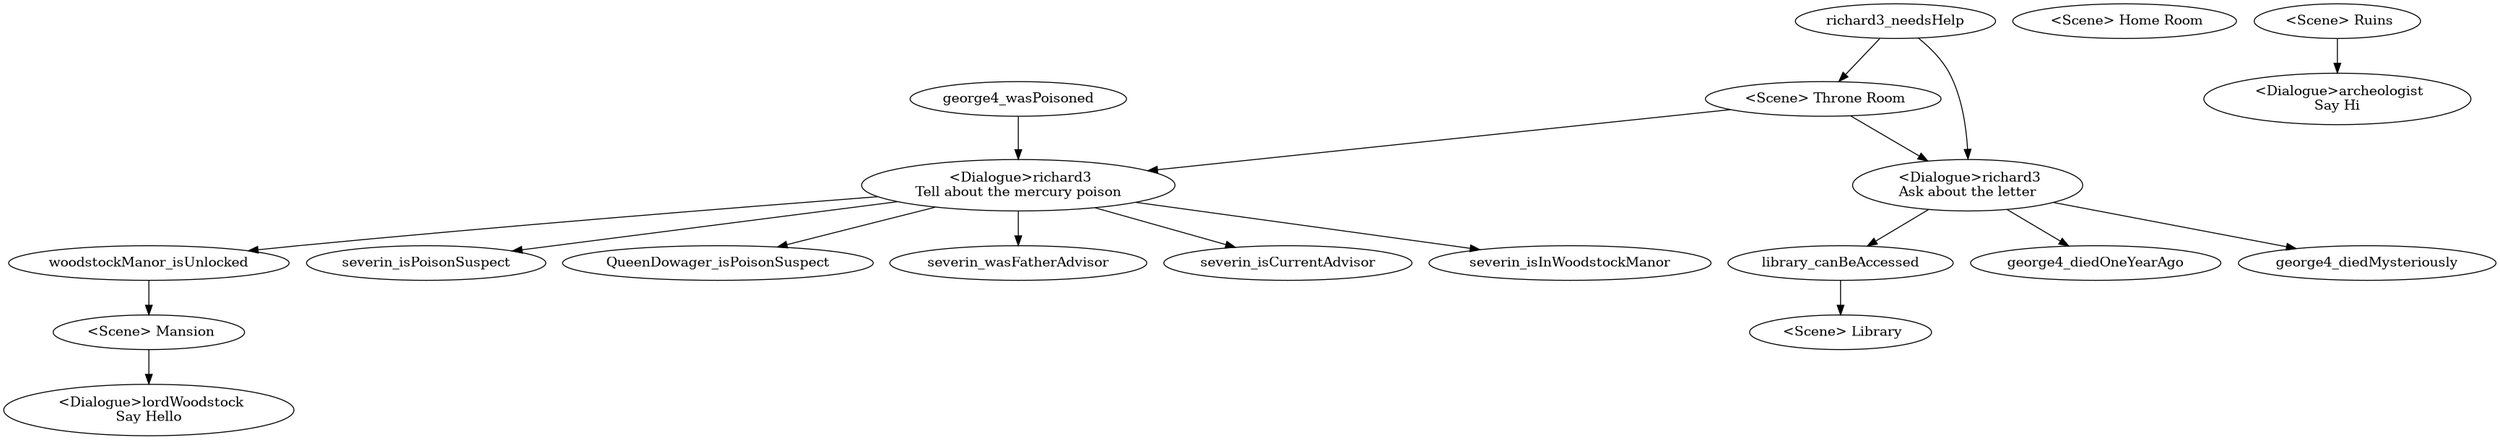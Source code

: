 @startuml
digraph facts {



Throne_Room [label = " <Scene> Throne Room"]
richard3_needsHelp -> Throne_Room
Library [label = " <Scene> Library"]
library_canBeAccessed -> Library
Home_Room [label = " <Scene> Home Room"]
Ruins [label = " <Scene> Ruins"]
Mansion [label = " <Scene> Mansion"]
woodstockManor_isUnlocked -> Mansion

'richard3
Throne_Room -> richard3_Tell_about_the_mercury_poison
richard3_Tell_about_the_mercury_poison [label =" <Dialogue>richard3\nTell about the mercury poison"]
george4_wasPoisoned -> richard3_Tell_about_the_mercury_poison
richard3_Tell_about_the_mercury_poison -> severin_isPoisonSuspect
richard3_Tell_about_the_mercury_poison -> QueenDowager_isPoisonSuspect
richard3_Tell_about_the_mercury_poison -> severin_wasFatherAdvisor
richard3_Tell_about_the_mercury_poison -> severin_isCurrentAdvisor
richard3_Tell_about_the_mercury_poison -> woodstockManor_isUnlocked
richard3_Tell_about_the_mercury_poison -> severin_isInWoodstockManor
Throne_Room -> richard3_Ask_about_the_letter
richard3_Ask_about_the_letter [label =" <Dialogue>richard3\nAsk about the letter"]
richard3_needsHelp -> richard3_Ask_about_the_letter
richard3_Ask_about_the_letter -> george4_diedOneYearAgo
richard3_Ask_about_the_letter -> george4_diedMysteriously
richard3_Ask_about_the_letter -> library_canBeAccessed
'QueenDowager
'severin
'archeologist
Ruins -> archeologist_Say_Hi
archeologist_Say_Hi [label =" <Dialogue>archeologist\nSay Hi"]
'lordWoodstock
Mansion -> lordWoodstock_Say_Hello
lordWoodstock_Say_Hello [label =" <Dialogue>lordWoodstock\nSay Hello"]

}
@enduml